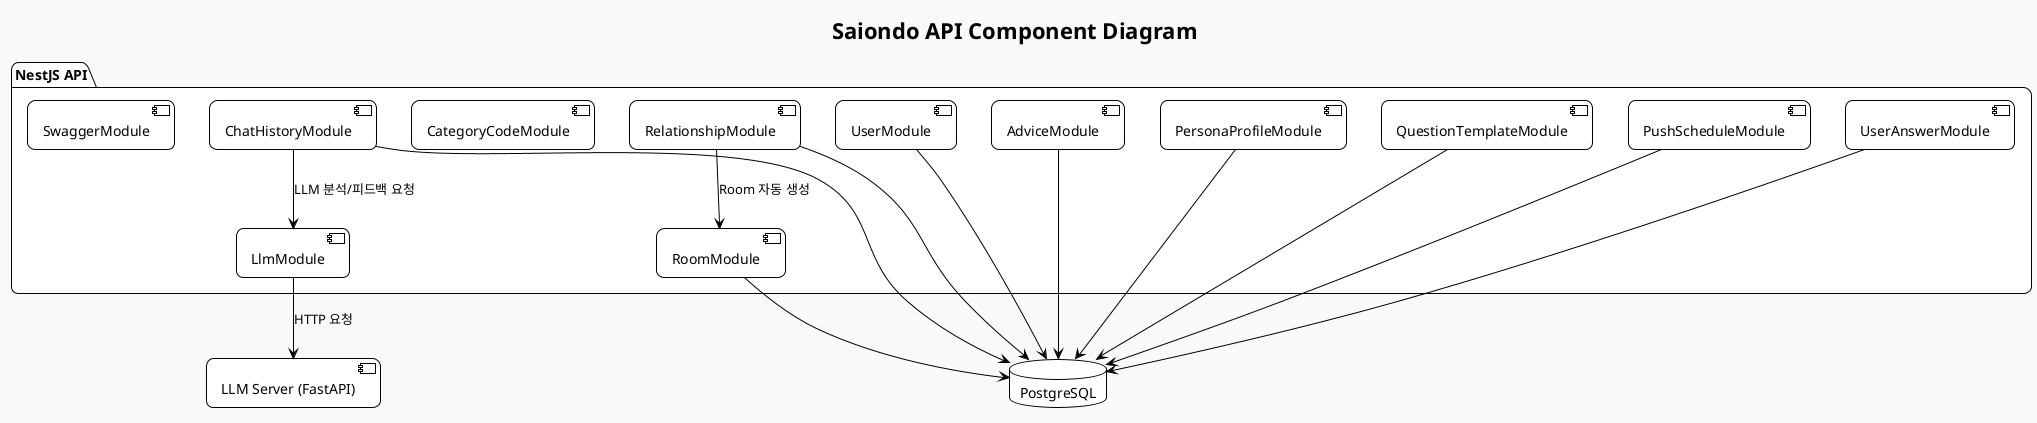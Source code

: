 @startuml
!theme plain
skinparam componentStyle uml2
skinparam shadowing false
skinparam roundcorner 15
skinparam monochrome true
skinparam backgroundColor #F9F9F9
skinparam ArrowColor Black
skinparam ArrowFontColor Black
skinparam defaultFontName "Nanum Gothic"

title Saiondo API Component Diagram

package "NestJS API" {
  [UserModule]
  [RelationshipModule]
  [RoomModule]
  [ChatHistoryModule]
  [AdviceModule]
  [PersonaProfileModule]
  [QuestionTemplateModule]
  [PushScheduleModule]
  [LlmModule]
  [CategoryCodeModule]
  [UserAnswerModule]
  [SwaggerModule]
}

database "PostgreSQL" as DB

[UserModule] --> DB
[RelationshipModule] --> DB
[RoomModule] --> DB
[ChatHistoryModule] --> DB
[AdviceModule] --> DB
[PersonaProfileModule] --> DB
[QuestionTemplateModule] --> DB
[PushScheduleModule] --> DB
[UserAnswerModule] --> DB

[RelationshipModule] --> [RoomModule] : Room 자동 생성
[ChatHistoryModule] --> [LlmModule] : LLM 분석/피드백 요청
[LlmModule] --> [LLM Server (FastAPI)] : HTTP 요청

@enduml
